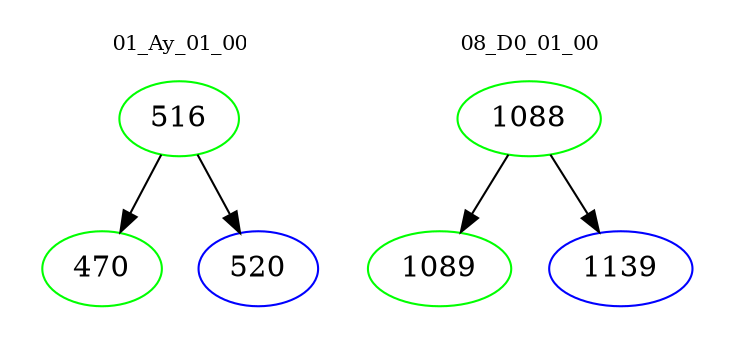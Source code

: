 digraph{
subgraph cluster_0 {
color = white
label = "01_Ay_01_00";
fontsize=10;
T0_516 [label="516", color="green"]
T0_516 -> T0_470 [color="black"]
T0_470 [label="470", color="green"]
T0_516 -> T0_520 [color="black"]
T0_520 [label="520", color="blue"]
}
subgraph cluster_1 {
color = white
label = "08_D0_01_00";
fontsize=10;
T1_1088 [label="1088", color="green"]
T1_1088 -> T1_1089 [color="black"]
T1_1089 [label="1089", color="green"]
T1_1088 -> T1_1139 [color="black"]
T1_1139 [label="1139", color="blue"]
}
}
